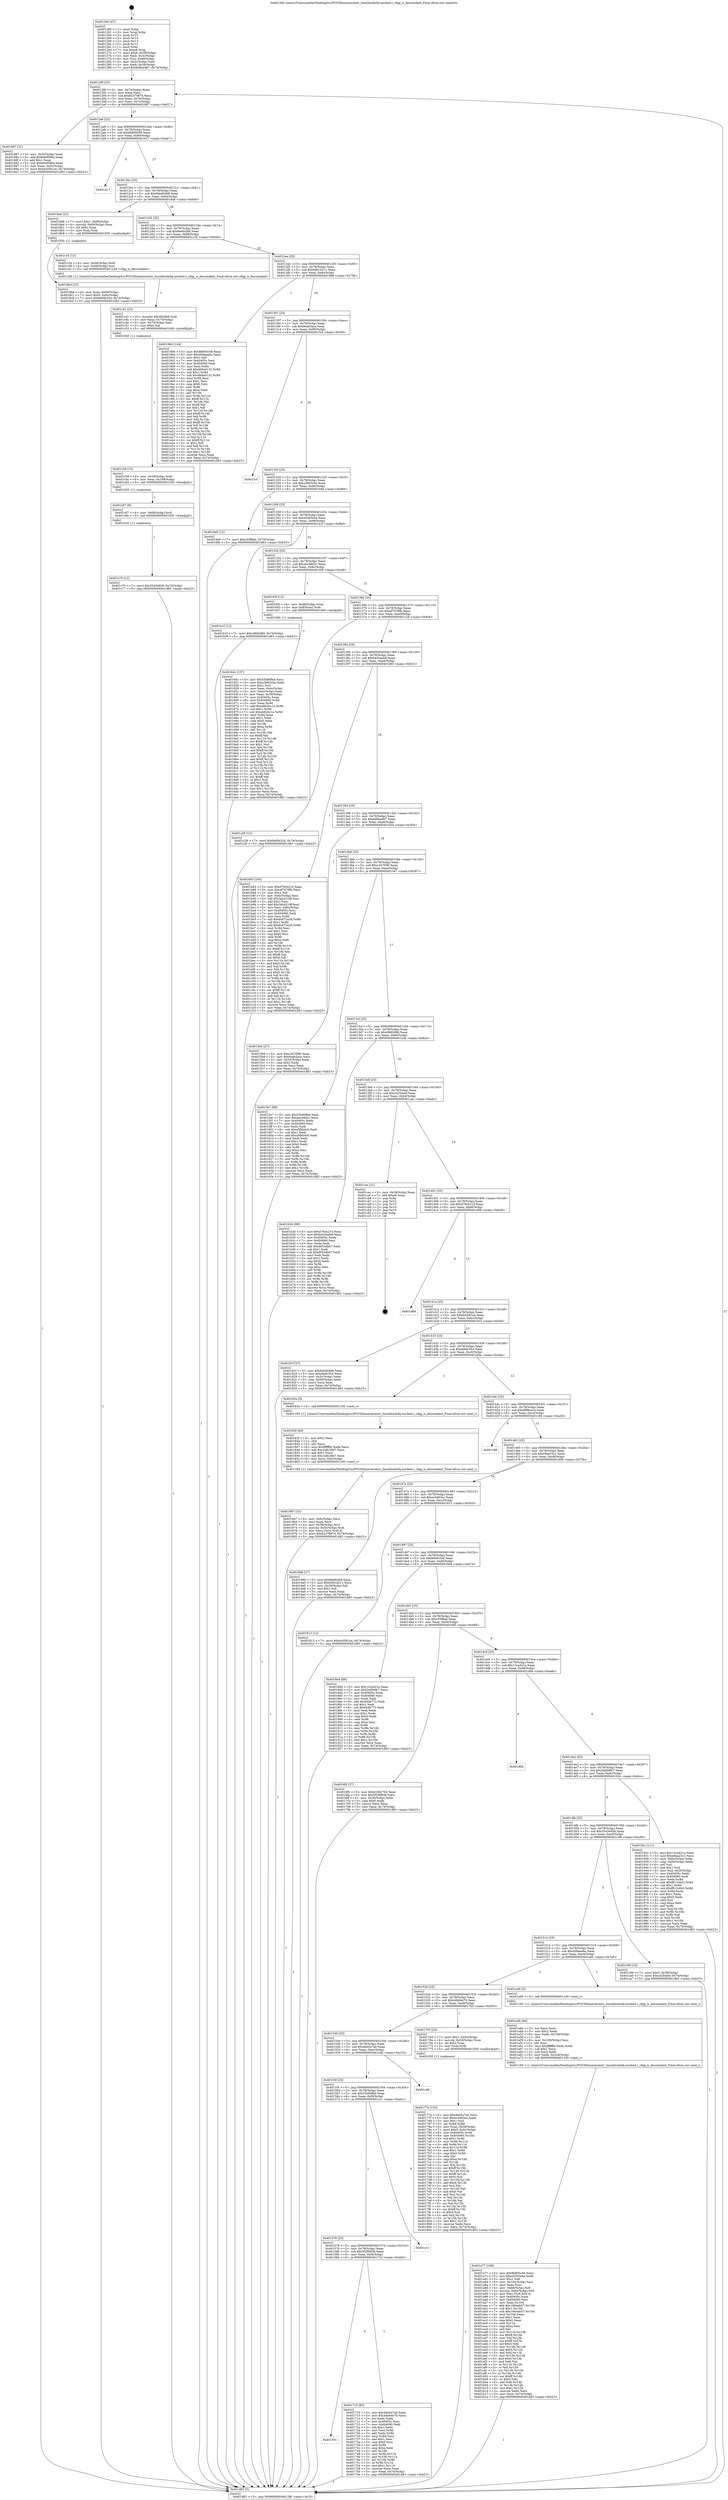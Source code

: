 digraph "0x401260" {
  label = "0x401260 (/mnt/c/Users/mathe/Desktop/tcc/POCII/binaries/extr_linuxblockcfq-iosched.c_cfqg_is_descendant_Final-ollvm.out::main(0))"
  labelloc = "t"
  node[shape=record]

  Entry [label="",width=0.3,height=0.3,shape=circle,fillcolor=black,style=filled]
  "0x40128f" [label="{
     0x40128f [23]\l
     | [instrs]\l
     &nbsp;&nbsp;0x40128f \<+3\>: mov -0x74(%rbp),%eax\l
     &nbsp;&nbsp;0x401292 \<+2\>: mov %eax,%ecx\l
     &nbsp;&nbsp;0x401294 \<+6\>: sub $0x82379874,%ecx\l
     &nbsp;&nbsp;0x40129a \<+3\>: mov %eax,-0x78(%rbp)\l
     &nbsp;&nbsp;0x40129d \<+3\>: mov %ecx,-0x7c(%rbp)\l
     &nbsp;&nbsp;0x4012a0 \<+6\>: je 0000000000401887 \<main+0x627\>\l
  }"]
  "0x401887" [label="{
     0x401887 [31]\l
     | [instrs]\l
     &nbsp;&nbsp;0x401887 \<+3\>: mov -0x5c(%rbp),%eax\l
     &nbsp;&nbsp;0x40188a \<+5\>: add $0xb9ef586a,%eax\l
     &nbsp;&nbsp;0x40188f \<+3\>: add $0x1,%eax\l
     &nbsp;&nbsp;0x401892 \<+5\>: sub $0xb9ef586a,%eax\l
     &nbsp;&nbsp;0x401897 \<+3\>: mov %eax,-0x5c(%rbp)\l
     &nbsp;&nbsp;0x40189a \<+7\>: movl $0xdc0581a4,-0x74(%rbp)\l
     &nbsp;&nbsp;0x4018a1 \<+5\>: jmp 0000000000401d83 \<main+0xb23\>\l
  }"]
  "0x4012a6" [label="{
     0x4012a6 [22]\l
     | [instrs]\l
     &nbsp;&nbsp;0x4012a6 \<+5\>: jmp 00000000004012ab \<main+0x4b\>\l
     &nbsp;&nbsp;0x4012ab \<+3\>: mov -0x78(%rbp),%eax\l
     &nbsp;&nbsp;0x4012ae \<+5\>: sub $0x8b805c09,%eax\l
     &nbsp;&nbsp;0x4012b3 \<+3\>: mov %eax,-0x80(%rbp)\l
     &nbsp;&nbsp;0x4012b6 \<+6\>: je 0000000000401d17 \<main+0xab7\>\l
  }"]
  Exit [label="",width=0.3,height=0.3,shape=circle,fillcolor=black,style=filled,peripheries=2]
  "0x401d17" [label="{
     0x401d17\l
  }", style=dashed]
  "0x4012bc" [label="{
     0x4012bc [25]\l
     | [instrs]\l
     &nbsp;&nbsp;0x4012bc \<+5\>: jmp 00000000004012c1 \<main+0x61\>\l
     &nbsp;&nbsp;0x4012c1 \<+3\>: mov -0x78(%rbp),%eax\l
     &nbsp;&nbsp;0x4012c4 \<+5\>: sub $0x8ded0468,%eax\l
     &nbsp;&nbsp;0x4012c9 \<+6\>: mov %eax,-0x84(%rbp)\l
     &nbsp;&nbsp;0x4012cf \<+6\>: je 00000000004018a6 \<main+0x646\>\l
  }"]
  "0x401c70" [label="{
     0x401c70 [12]\l
     | [instrs]\l
     &nbsp;&nbsp;0x401c70 \<+7\>: movl $0x35434926,-0x74(%rbp)\l
     &nbsp;&nbsp;0x401c77 \<+5\>: jmp 0000000000401d83 \<main+0xb23\>\l
  }"]
  "0x4018a6" [label="{
     0x4018a6 [23]\l
     | [instrs]\l
     &nbsp;&nbsp;0x4018a6 \<+7\>: movl $0x1,-0x60(%rbp)\l
     &nbsp;&nbsp;0x4018ad \<+4\>: movslq -0x60(%rbp),%rax\l
     &nbsp;&nbsp;0x4018b1 \<+4\>: shl $0x2,%rax\l
     &nbsp;&nbsp;0x4018b5 \<+3\>: mov %rax,%rdi\l
     &nbsp;&nbsp;0x4018b8 \<+5\>: call 0000000000401050 \<malloc@plt\>\l
     | [calls]\l
     &nbsp;&nbsp;0x401050 \{1\} (unknown)\l
  }"]
  "0x4012d5" [label="{
     0x4012d5 [25]\l
     | [instrs]\l
     &nbsp;&nbsp;0x4012d5 \<+5\>: jmp 00000000004012da \<main+0x7a\>\l
     &nbsp;&nbsp;0x4012da \<+3\>: mov -0x78(%rbp),%eax\l
     &nbsp;&nbsp;0x4012dd \<+5\>: sub $0x8eefa3b8,%eax\l
     &nbsp;&nbsp;0x4012e2 \<+6\>: mov %eax,-0x88(%rbp)\l
     &nbsp;&nbsp;0x4012e8 \<+6\>: je 0000000000401c34 \<main+0x9d4\>\l
  }"]
  "0x401c67" [label="{
     0x401c67 [9]\l
     | [instrs]\l
     &nbsp;&nbsp;0x401c67 \<+4\>: mov -0x68(%rbp),%rdi\l
     &nbsp;&nbsp;0x401c6b \<+5\>: call 0000000000401030 \<free@plt\>\l
     | [calls]\l
     &nbsp;&nbsp;0x401030 \{1\} (unknown)\l
  }"]
  "0x401c34" [label="{
     0x401c34 [13]\l
     | [instrs]\l
     &nbsp;&nbsp;0x401c34 \<+4\>: mov -0x58(%rbp),%rdi\l
     &nbsp;&nbsp;0x401c38 \<+4\>: mov -0x68(%rbp),%rsi\l
     &nbsp;&nbsp;0x401c3c \<+5\>: call 0000000000401240 \<cfqg_is_descendant\>\l
     | [calls]\l
     &nbsp;&nbsp;0x401240 \{1\} (/mnt/c/Users/mathe/Desktop/tcc/POCII/binaries/extr_linuxblockcfq-iosched.c_cfqg_is_descendant_Final-ollvm.out::cfqg_is_descendant)\l
  }"]
  "0x4012ee" [label="{
     0x4012ee [25]\l
     | [instrs]\l
     &nbsp;&nbsp;0x4012ee \<+5\>: jmp 00000000004012f3 \<main+0x93\>\l
     &nbsp;&nbsp;0x4012f3 \<+3\>: mov -0x78(%rbp),%eax\l
     &nbsp;&nbsp;0x4012f6 \<+5\>: sub $0x9491d311,%eax\l
     &nbsp;&nbsp;0x4012fb \<+6\>: mov %eax,-0x8c(%rbp)\l
     &nbsp;&nbsp;0x401301 \<+6\>: je 00000000004019b6 \<main+0x756\>\l
  }"]
  "0x401c58" [label="{
     0x401c58 [15]\l
     | [instrs]\l
     &nbsp;&nbsp;0x401c58 \<+4\>: mov -0x58(%rbp),%rdi\l
     &nbsp;&nbsp;0x401c5c \<+6\>: mov %eax,-0x108(%rbp)\l
     &nbsp;&nbsp;0x401c62 \<+5\>: call 0000000000401030 \<free@plt\>\l
     | [calls]\l
     &nbsp;&nbsp;0x401030 \{1\} (unknown)\l
  }"]
  "0x4019b6" [label="{
     0x4019b6 [144]\l
     | [instrs]\l
     &nbsp;&nbsp;0x4019b6 \<+5\>: mov $0x8b805c09,%eax\l
     &nbsp;&nbsp;0x4019bb \<+5\>: mov $0x408aea6a,%ecx\l
     &nbsp;&nbsp;0x4019c0 \<+2\>: mov $0x1,%dl\l
     &nbsp;&nbsp;0x4019c2 \<+7\>: mov 0x40405c,%esi\l
     &nbsp;&nbsp;0x4019c9 \<+7\>: mov 0x404060,%edi\l
     &nbsp;&nbsp;0x4019d0 \<+3\>: mov %esi,%r8d\l
     &nbsp;&nbsp;0x4019d3 \<+7\>: add $0x4b8a0132,%r8d\l
     &nbsp;&nbsp;0x4019da \<+4\>: sub $0x1,%r8d\l
     &nbsp;&nbsp;0x4019de \<+7\>: sub $0x4b8a0132,%r8d\l
     &nbsp;&nbsp;0x4019e5 \<+4\>: imul %r8d,%esi\l
     &nbsp;&nbsp;0x4019e9 \<+3\>: and $0x1,%esi\l
     &nbsp;&nbsp;0x4019ec \<+3\>: cmp $0x0,%esi\l
     &nbsp;&nbsp;0x4019ef \<+4\>: sete %r9b\l
     &nbsp;&nbsp;0x4019f3 \<+3\>: cmp $0xa,%edi\l
     &nbsp;&nbsp;0x4019f6 \<+4\>: setl %r10b\l
     &nbsp;&nbsp;0x4019fa \<+3\>: mov %r9b,%r11b\l
     &nbsp;&nbsp;0x4019fd \<+4\>: xor $0xff,%r11b\l
     &nbsp;&nbsp;0x401a01 \<+3\>: mov %r10b,%bl\l
     &nbsp;&nbsp;0x401a04 \<+3\>: xor $0xff,%bl\l
     &nbsp;&nbsp;0x401a07 \<+3\>: xor $0x1,%dl\l
     &nbsp;&nbsp;0x401a0a \<+3\>: mov %r11b,%r14b\l
     &nbsp;&nbsp;0x401a0d \<+4\>: and $0xff,%r14b\l
     &nbsp;&nbsp;0x401a11 \<+3\>: and %dl,%r9b\l
     &nbsp;&nbsp;0x401a14 \<+3\>: mov %bl,%r15b\l
     &nbsp;&nbsp;0x401a17 \<+4\>: and $0xff,%r15b\l
     &nbsp;&nbsp;0x401a1b \<+3\>: and %dl,%r10b\l
     &nbsp;&nbsp;0x401a1e \<+3\>: or %r9b,%r14b\l
     &nbsp;&nbsp;0x401a21 \<+3\>: or %r10b,%r15b\l
     &nbsp;&nbsp;0x401a24 \<+3\>: xor %r15b,%r14b\l
     &nbsp;&nbsp;0x401a27 \<+3\>: or %bl,%r11b\l
     &nbsp;&nbsp;0x401a2a \<+4\>: xor $0xff,%r11b\l
     &nbsp;&nbsp;0x401a2e \<+3\>: or $0x1,%dl\l
     &nbsp;&nbsp;0x401a31 \<+3\>: and %dl,%r11b\l
     &nbsp;&nbsp;0x401a34 \<+3\>: or %r11b,%r14b\l
     &nbsp;&nbsp;0x401a37 \<+4\>: test $0x1,%r14b\l
     &nbsp;&nbsp;0x401a3b \<+3\>: cmovne %ecx,%eax\l
     &nbsp;&nbsp;0x401a3e \<+3\>: mov %eax,-0x74(%rbp)\l
     &nbsp;&nbsp;0x401a41 \<+5\>: jmp 0000000000401d83 \<main+0xb23\>\l
  }"]
  "0x401307" [label="{
     0x401307 [25]\l
     | [instrs]\l
     &nbsp;&nbsp;0x401307 \<+5\>: jmp 000000000040130c \<main+0xac\>\l
     &nbsp;&nbsp;0x40130c \<+3\>: mov -0x78(%rbp),%eax\l
     &nbsp;&nbsp;0x40130f \<+5\>: sub $0x9eab3aca,%eax\l
     &nbsp;&nbsp;0x401314 \<+6\>: mov %eax,-0x90(%rbp)\l
     &nbsp;&nbsp;0x40131a \<+6\>: je 00000000004015cf \<main+0x36f\>\l
  }"]
  "0x401c41" [label="{
     0x401c41 [23]\l
     | [instrs]\l
     &nbsp;&nbsp;0x401c41 \<+10\>: movabs $0x4020b6,%rdi\l
     &nbsp;&nbsp;0x401c4b \<+3\>: mov %eax,-0x70(%rbp)\l
     &nbsp;&nbsp;0x401c4e \<+3\>: mov -0x70(%rbp),%esi\l
     &nbsp;&nbsp;0x401c51 \<+2\>: mov $0x0,%al\l
     &nbsp;&nbsp;0x401c53 \<+5\>: call 0000000000401040 \<printf@plt\>\l
     | [calls]\l
     &nbsp;&nbsp;0x401040 \{1\} (unknown)\l
  }"]
  "0x4015cf" [label="{
     0x4015cf\l
  }", style=dashed]
  "0x401320" [label="{
     0x401320 [25]\l
     | [instrs]\l
     &nbsp;&nbsp;0x401320 \<+5\>: jmp 0000000000401325 \<main+0xc5\>\l
     &nbsp;&nbsp;0x401325 \<+3\>: mov -0x78(%rbp),%eax\l
     &nbsp;&nbsp;0x401328 \<+5\>: sub $0xa3663c0a,%eax\l
     &nbsp;&nbsp;0x40132d \<+6\>: mov %eax,-0x94(%rbp)\l
     &nbsp;&nbsp;0x401333 \<+6\>: je 00000000004016e9 \<main+0x489\>\l
  }"]
  "0x401a77" [label="{
     0x401a77 [168]\l
     | [instrs]\l
     &nbsp;&nbsp;0x401a77 \<+5\>: mov $0x8b805c09,%ecx\l
     &nbsp;&nbsp;0x401a7c \<+5\>: mov $0xa52b5e4a,%edx\l
     &nbsp;&nbsp;0x401a81 \<+3\>: mov $0x1,%dil\l
     &nbsp;&nbsp;0x401a84 \<+6\>: mov -0x104(%rbp),%esi\l
     &nbsp;&nbsp;0x401a8a \<+3\>: imul %eax,%esi\l
     &nbsp;&nbsp;0x401a8d \<+4\>: mov -0x68(%rbp),%r8\l
     &nbsp;&nbsp;0x401a91 \<+4\>: movslq -0x6c(%rbp),%r9\l
     &nbsp;&nbsp;0x401a95 \<+4\>: mov %esi,(%r8,%r9,4)\l
     &nbsp;&nbsp;0x401a99 \<+7\>: mov 0x40405c,%eax\l
     &nbsp;&nbsp;0x401aa0 \<+7\>: mov 0x404060,%esi\l
     &nbsp;&nbsp;0x401aa7 \<+3\>: mov %eax,%r10d\l
     &nbsp;&nbsp;0x401aaa \<+7\>: add $0x1844ab57,%r10d\l
     &nbsp;&nbsp;0x401ab1 \<+4\>: sub $0x1,%r10d\l
     &nbsp;&nbsp;0x401ab5 \<+7\>: sub $0x1844ab57,%r10d\l
     &nbsp;&nbsp;0x401abc \<+4\>: imul %r10d,%eax\l
     &nbsp;&nbsp;0x401ac0 \<+3\>: and $0x1,%eax\l
     &nbsp;&nbsp;0x401ac3 \<+3\>: cmp $0x0,%eax\l
     &nbsp;&nbsp;0x401ac6 \<+4\>: sete %r11b\l
     &nbsp;&nbsp;0x401aca \<+3\>: cmp $0xa,%esi\l
     &nbsp;&nbsp;0x401acd \<+3\>: setl %bl\l
     &nbsp;&nbsp;0x401ad0 \<+3\>: mov %r11b,%r14b\l
     &nbsp;&nbsp;0x401ad3 \<+4\>: xor $0xff,%r14b\l
     &nbsp;&nbsp;0x401ad7 \<+3\>: mov %bl,%r15b\l
     &nbsp;&nbsp;0x401ada \<+4\>: xor $0xff,%r15b\l
     &nbsp;&nbsp;0x401ade \<+4\>: xor $0x0,%dil\l
     &nbsp;&nbsp;0x401ae2 \<+3\>: mov %r14b,%r12b\l
     &nbsp;&nbsp;0x401ae5 \<+4\>: and $0x0,%r12b\l
     &nbsp;&nbsp;0x401ae9 \<+3\>: and %dil,%r11b\l
     &nbsp;&nbsp;0x401aec \<+3\>: mov %r15b,%r13b\l
     &nbsp;&nbsp;0x401aef \<+4\>: and $0x0,%r13b\l
     &nbsp;&nbsp;0x401af3 \<+3\>: and %dil,%bl\l
     &nbsp;&nbsp;0x401af6 \<+3\>: or %r11b,%r12b\l
     &nbsp;&nbsp;0x401af9 \<+3\>: or %bl,%r13b\l
     &nbsp;&nbsp;0x401afc \<+3\>: xor %r13b,%r12b\l
     &nbsp;&nbsp;0x401aff \<+3\>: or %r15b,%r14b\l
     &nbsp;&nbsp;0x401b02 \<+4\>: xor $0xff,%r14b\l
     &nbsp;&nbsp;0x401b06 \<+4\>: or $0x0,%dil\l
     &nbsp;&nbsp;0x401b0a \<+3\>: and %dil,%r14b\l
     &nbsp;&nbsp;0x401b0d \<+3\>: or %r14b,%r12b\l
     &nbsp;&nbsp;0x401b10 \<+4\>: test $0x1,%r12b\l
     &nbsp;&nbsp;0x401b14 \<+3\>: cmovne %edx,%ecx\l
     &nbsp;&nbsp;0x401b17 \<+3\>: mov %ecx,-0x74(%rbp)\l
     &nbsp;&nbsp;0x401b1a \<+5\>: jmp 0000000000401d83 \<main+0xb23\>\l
  }"]
  "0x4016e9" [label="{
     0x4016e9 [12]\l
     | [instrs]\l
     &nbsp;&nbsp;0x4016e9 \<+7\>: movl $0xc03f8ab,-0x74(%rbp)\l
     &nbsp;&nbsp;0x4016f0 \<+5\>: jmp 0000000000401d83 \<main+0xb23\>\l
  }"]
  "0x401339" [label="{
     0x401339 [25]\l
     | [instrs]\l
     &nbsp;&nbsp;0x401339 \<+5\>: jmp 000000000040133e \<main+0xde\>\l
     &nbsp;&nbsp;0x40133e \<+3\>: mov -0x78(%rbp),%eax\l
     &nbsp;&nbsp;0x401341 \<+5\>: sub $0xa52b5e4a,%eax\l
     &nbsp;&nbsp;0x401346 \<+6\>: mov %eax,-0x98(%rbp)\l
     &nbsp;&nbsp;0x40134c \<+6\>: je 0000000000401b1f \<main+0x8bf\>\l
  }"]
  "0x401a4b" [label="{
     0x401a4b [44]\l
     | [instrs]\l
     &nbsp;&nbsp;0x401a4b \<+2\>: xor %ecx,%ecx\l
     &nbsp;&nbsp;0x401a4d \<+5\>: mov $0x2,%edx\l
     &nbsp;&nbsp;0x401a52 \<+6\>: mov %edx,-0x100(%rbp)\l
     &nbsp;&nbsp;0x401a58 \<+1\>: cltd\l
     &nbsp;&nbsp;0x401a59 \<+6\>: mov -0x100(%rbp),%esi\l
     &nbsp;&nbsp;0x401a5f \<+2\>: idiv %esi\l
     &nbsp;&nbsp;0x401a61 \<+6\>: imul $0xfffffffe,%edx,%edx\l
     &nbsp;&nbsp;0x401a67 \<+3\>: sub $0x1,%ecx\l
     &nbsp;&nbsp;0x401a6a \<+2\>: sub %ecx,%edx\l
     &nbsp;&nbsp;0x401a6c \<+6\>: mov %edx,-0x104(%rbp)\l
     &nbsp;&nbsp;0x401a72 \<+5\>: call 0000000000401160 \<next_i\>\l
     | [calls]\l
     &nbsp;&nbsp;0x401160 \{1\} (/mnt/c/Users/mathe/Desktop/tcc/POCII/binaries/extr_linuxblockcfq-iosched.c_cfqg_is_descendant_Final-ollvm.out::next_i)\l
  }"]
  "0x401b1f" [label="{
     0x401b1f [12]\l
     | [instrs]\l
     &nbsp;&nbsp;0x401b1f \<+7\>: movl $0xc96828fd,-0x74(%rbp)\l
     &nbsp;&nbsp;0x401b26 \<+5\>: jmp 0000000000401d83 \<main+0xb23\>\l
  }"]
  "0x401352" [label="{
     0x401352 [25]\l
     | [instrs]\l
     &nbsp;&nbsp;0x401352 \<+5\>: jmp 0000000000401357 \<main+0xf7\>\l
     &nbsp;&nbsp;0x401357 \<+3\>: mov -0x78(%rbp),%eax\l
     &nbsp;&nbsp;0x40135a \<+5\>: sub $0xabc48d2c,%eax\l
     &nbsp;&nbsp;0x40135f \<+6\>: mov %eax,-0x9c(%rbp)\l
     &nbsp;&nbsp;0x401365 \<+6\>: je 000000000040163f \<main+0x3df\>\l
  }"]
  "0x4018bd" [label="{
     0x4018bd [23]\l
     | [instrs]\l
     &nbsp;&nbsp;0x4018bd \<+4\>: mov %rax,-0x68(%rbp)\l
     &nbsp;&nbsp;0x4018c1 \<+7\>: movl $0x0,-0x6c(%rbp)\l
     &nbsp;&nbsp;0x4018c8 \<+7\>: movl $0xfe60b32d,-0x74(%rbp)\l
     &nbsp;&nbsp;0x4018cf \<+5\>: jmp 0000000000401d83 \<main+0xb23\>\l
  }"]
  "0x40163f" [label="{
     0x40163f [13]\l
     | [instrs]\l
     &nbsp;&nbsp;0x40163f \<+4\>: mov -0x48(%rbp),%rax\l
     &nbsp;&nbsp;0x401643 \<+4\>: mov 0x8(%rax),%rdi\l
     &nbsp;&nbsp;0x401647 \<+5\>: call 0000000000401060 \<atoi@plt\>\l
     | [calls]\l
     &nbsp;&nbsp;0x401060 \{1\} (unknown)\l
  }"]
  "0x40136b" [label="{
     0x40136b [25]\l
     | [instrs]\l
     &nbsp;&nbsp;0x40136b \<+5\>: jmp 0000000000401370 \<main+0x110\>\l
     &nbsp;&nbsp;0x401370 \<+3\>: mov -0x78(%rbp),%eax\l
     &nbsp;&nbsp;0x401373 \<+5\>: sub $0xaf7478fb,%eax\l
     &nbsp;&nbsp;0x401378 \<+6\>: mov %eax,-0xa0(%rbp)\l
     &nbsp;&nbsp;0x40137e \<+6\>: je 0000000000401c28 \<main+0x9c8\>\l
  }"]
  "0x401867" [label="{
     0x401867 [32]\l
     | [instrs]\l
     &nbsp;&nbsp;0x401867 \<+6\>: mov -0xfc(%rbp),%ecx\l
     &nbsp;&nbsp;0x40186d \<+3\>: imul %eax,%ecx\l
     &nbsp;&nbsp;0x401870 \<+4\>: mov -0x58(%rbp),%rsi\l
     &nbsp;&nbsp;0x401874 \<+4\>: movslq -0x5c(%rbp),%rdi\l
     &nbsp;&nbsp;0x401878 \<+3\>: mov %ecx,(%rsi,%rdi,4)\l
     &nbsp;&nbsp;0x40187b \<+7\>: movl $0x82379874,-0x74(%rbp)\l
     &nbsp;&nbsp;0x401882 \<+5\>: jmp 0000000000401d83 \<main+0xb23\>\l
  }"]
  "0x401c28" [label="{
     0x401c28 [12]\l
     | [instrs]\l
     &nbsp;&nbsp;0x401c28 \<+7\>: movl $0xfe60b32d,-0x74(%rbp)\l
     &nbsp;&nbsp;0x401c2f \<+5\>: jmp 0000000000401d83 \<main+0xb23\>\l
  }"]
  "0x401384" [label="{
     0x401384 [25]\l
     | [instrs]\l
     &nbsp;&nbsp;0x401384 \<+5\>: jmp 0000000000401389 \<main+0x129\>\l
     &nbsp;&nbsp;0x401389 \<+3\>: mov -0x78(%rbp),%eax\l
     &nbsp;&nbsp;0x40138c \<+5\>: sub $0xb420aeb8,%eax\l
     &nbsp;&nbsp;0x401391 \<+6\>: mov %eax,-0xa4(%rbp)\l
     &nbsp;&nbsp;0x401397 \<+6\>: je 0000000000401b83 \<main+0x923\>\l
  }"]
  "0x40183f" [label="{
     0x40183f [40]\l
     | [instrs]\l
     &nbsp;&nbsp;0x40183f \<+5\>: mov $0x2,%ecx\l
     &nbsp;&nbsp;0x401844 \<+1\>: cltd\l
     &nbsp;&nbsp;0x401845 \<+2\>: idiv %ecx\l
     &nbsp;&nbsp;0x401847 \<+6\>: imul $0xfffffffe,%edx,%ecx\l
     &nbsp;&nbsp;0x40184d \<+6\>: add $0x1b8c28e7,%ecx\l
     &nbsp;&nbsp;0x401853 \<+3\>: add $0x1,%ecx\l
     &nbsp;&nbsp;0x401856 \<+6\>: sub $0x1b8c28e7,%ecx\l
     &nbsp;&nbsp;0x40185c \<+6\>: mov %ecx,-0xfc(%rbp)\l
     &nbsp;&nbsp;0x401862 \<+5\>: call 0000000000401160 \<next_i\>\l
     | [calls]\l
     &nbsp;&nbsp;0x401160 \{1\} (/mnt/c/Users/mathe/Desktop/tcc/POCII/binaries/extr_linuxblockcfq-iosched.c_cfqg_is_descendant_Final-ollvm.out::next_i)\l
  }"]
  "0x401b83" [label="{
     0x401b83 [165]\l
     | [instrs]\l
     &nbsp;&nbsp;0x401b83 \<+5\>: mov $0xd79cb210,%eax\l
     &nbsp;&nbsp;0x401b88 \<+5\>: mov $0xaf7478fb,%ecx\l
     &nbsp;&nbsp;0x401b8d \<+2\>: mov $0x1,%dl\l
     &nbsp;&nbsp;0x401b8f \<+3\>: mov -0x6c(%rbp),%esi\l
     &nbsp;&nbsp;0x401b92 \<+6\>: sub $0x3dc4218f,%esi\l
     &nbsp;&nbsp;0x401b98 \<+3\>: add $0x1,%esi\l
     &nbsp;&nbsp;0x401b9b \<+6\>: add $0x3dc4218f,%esi\l
     &nbsp;&nbsp;0x401ba1 \<+3\>: mov %esi,-0x6c(%rbp)\l
     &nbsp;&nbsp;0x401ba4 \<+7\>: mov 0x40405c,%esi\l
     &nbsp;&nbsp;0x401bab \<+7\>: mov 0x404060,%edi\l
     &nbsp;&nbsp;0x401bb2 \<+3\>: mov %esi,%r8d\l
     &nbsp;&nbsp;0x401bb5 \<+7\>: sub $0xdc872a3d,%r8d\l
     &nbsp;&nbsp;0x401bbc \<+4\>: sub $0x1,%r8d\l
     &nbsp;&nbsp;0x401bc0 \<+7\>: add $0xdc872a3d,%r8d\l
     &nbsp;&nbsp;0x401bc7 \<+4\>: imul %r8d,%esi\l
     &nbsp;&nbsp;0x401bcb \<+3\>: and $0x1,%esi\l
     &nbsp;&nbsp;0x401bce \<+3\>: cmp $0x0,%esi\l
     &nbsp;&nbsp;0x401bd1 \<+4\>: sete %r9b\l
     &nbsp;&nbsp;0x401bd5 \<+3\>: cmp $0xa,%edi\l
     &nbsp;&nbsp;0x401bd8 \<+4\>: setl %r10b\l
     &nbsp;&nbsp;0x401bdc \<+3\>: mov %r9b,%r11b\l
     &nbsp;&nbsp;0x401bdf \<+4\>: xor $0xff,%r11b\l
     &nbsp;&nbsp;0x401be3 \<+3\>: mov %r10b,%bl\l
     &nbsp;&nbsp;0x401be6 \<+3\>: xor $0xff,%bl\l
     &nbsp;&nbsp;0x401be9 \<+3\>: xor $0x0,%dl\l
     &nbsp;&nbsp;0x401bec \<+3\>: mov %r11b,%r14b\l
     &nbsp;&nbsp;0x401bef \<+4\>: and $0x0,%r14b\l
     &nbsp;&nbsp;0x401bf3 \<+3\>: and %dl,%r9b\l
     &nbsp;&nbsp;0x401bf6 \<+3\>: mov %bl,%r15b\l
     &nbsp;&nbsp;0x401bf9 \<+4\>: and $0x0,%r15b\l
     &nbsp;&nbsp;0x401bfd \<+3\>: and %dl,%r10b\l
     &nbsp;&nbsp;0x401c00 \<+3\>: or %r9b,%r14b\l
     &nbsp;&nbsp;0x401c03 \<+3\>: or %r10b,%r15b\l
     &nbsp;&nbsp;0x401c06 \<+3\>: xor %r15b,%r14b\l
     &nbsp;&nbsp;0x401c09 \<+3\>: or %bl,%r11b\l
     &nbsp;&nbsp;0x401c0c \<+4\>: xor $0xff,%r11b\l
     &nbsp;&nbsp;0x401c10 \<+3\>: or $0x0,%dl\l
     &nbsp;&nbsp;0x401c13 \<+3\>: and %dl,%r11b\l
     &nbsp;&nbsp;0x401c16 \<+3\>: or %r11b,%r14b\l
     &nbsp;&nbsp;0x401c19 \<+4\>: test $0x1,%r14b\l
     &nbsp;&nbsp;0x401c1d \<+3\>: cmovne %ecx,%eax\l
     &nbsp;&nbsp;0x401c20 \<+3\>: mov %eax,-0x74(%rbp)\l
     &nbsp;&nbsp;0x401c23 \<+5\>: jmp 0000000000401d83 \<main+0xb23\>\l
  }"]
  "0x40139d" [label="{
     0x40139d [25]\l
     | [instrs]\l
     &nbsp;&nbsp;0x40139d \<+5\>: jmp 00000000004013a2 \<main+0x142\>\l
     &nbsp;&nbsp;0x4013a2 \<+3\>: mov -0x78(%rbp),%eax\l
     &nbsp;&nbsp;0x4013a5 \<+5\>: sub $0xbd9ea467,%eax\l
     &nbsp;&nbsp;0x4013aa \<+6\>: mov %eax,-0xa8(%rbp)\l
     &nbsp;&nbsp;0x4013b0 \<+6\>: je 00000000004015b4 \<main+0x354\>\l
  }"]
  "0x40177a" [label="{
     0x40177a [153]\l
     | [instrs]\l
     &nbsp;&nbsp;0x40177a \<+5\>: mov $0x4bb0a7ab,%ecx\l
     &nbsp;&nbsp;0x40177f \<+5\>: mov $0xec4d63ac,%edx\l
     &nbsp;&nbsp;0x401784 \<+3\>: mov $0x1,%sil\l
     &nbsp;&nbsp;0x401787 \<+3\>: xor %r8d,%r8d\l
     &nbsp;&nbsp;0x40178a \<+4\>: mov %rax,-0x58(%rbp)\l
     &nbsp;&nbsp;0x40178e \<+7\>: movl $0x0,-0x5c(%rbp)\l
     &nbsp;&nbsp;0x401795 \<+8\>: mov 0x40405c,%r9d\l
     &nbsp;&nbsp;0x40179d \<+8\>: mov 0x404060,%r10d\l
     &nbsp;&nbsp;0x4017a5 \<+4\>: sub $0x1,%r8d\l
     &nbsp;&nbsp;0x4017a9 \<+3\>: mov %r9d,%r11d\l
     &nbsp;&nbsp;0x4017ac \<+3\>: add %r8d,%r11d\l
     &nbsp;&nbsp;0x4017af \<+4\>: imul %r11d,%r9d\l
     &nbsp;&nbsp;0x4017b3 \<+4\>: and $0x1,%r9d\l
     &nbsp;&nbsp;0x4017b7 \<+4\>: cmp $0x0,%r9d\l
     &nbsp;&nbsp;0x4017bb \<+3\>: sete %bl\l
     &nbsp;&nbsp;0x4017be \<+4\>: cmp $0xa,%r10d\l
     &nbsp;&nbsp;0x4017c2 \<+4\>: setl %r14b\l
     &nbsp;&nbsp;0x4017c6 \<+3\>: mov %bl,%r15b\l
     &nbsp;&nbsp;0x4017c9 \<+4\>: xor $0xff,%r15b\l
     &nbsp;&nbsp;0x4017cd \<+3\>: mov %r14b,%r12b\l
     &nbsp;&nbsp;0x4017d0 \<+4\>: xor $0xff,%r12b\l
     &nbsp;&nbsp;0x4017d4 \<+4\>: xor $0x0,%sil\l
     &nbsp;&nbsp;0x4017d8 \<+3\>: mov %r15b,%r13b\l
     &nbsp;&nbsp;0x4017db \<+4\>: and $0x0,%r13b\l
     &nbsp;&nbsp;0x4017df \<+3\>: and %sil,%bl\l
     &nbsp;&nbsp;0x4017e2 \<+3\>: mov %r12b,%al\l
     &nbsp;&nbsp;0x4017e5 \<+2\>: and $0x0,%al\l
     &nbsp;&nbsp;0x4017e7 \<+3\>: and %sil,%r14b\l
     &nbsp;&nbsp;0x4017ea \<+3\>: or %bl,%r13b\l
     &nbsp;&nbsp;0x4017ed \<+3\>: or %r14b,%al\l
     &nbsp;&nbsp;0x4017f0 \<+3\>: xor %al,%r13b\l
     &nbsp;&nbsp;0x4017f3 \<+3\>: or %r12b,%r15b\l
     &nbsp;&nbsp;0x4017f6 \<+4\>: xor $0xff,%r15b\l
     &nbsp;&nbsp;0x4017fa \<+4\>: or $0x0,%sil\l
     &nbsp;&nbsp;0x4017fe \<+3\>: and %sil,%r15b\l
     &nbsp;&nbsp;0x401801 \<+3\>: or %r15b,%r13b\l
     &nbsp;&nbsp;0x401804 \<+4\>: test $0x1,%r13b\l
     &nbsp;&nbsp;0x401808 \<+3\>: cmovne %edx,%ecx\l
     &nbsp;&nbsp;0x40180b \<+3\>: mov %ecx,-0x74(%rbp)\l
     &nbsp;&nbsp;0x40180e \<+5\>: jmp 0000000000401d83 \<main+0xb23\>\l
  }"]
  "0x4015b4" [label="{
     0x4015b4 [27]\l
     | [instrs]\l
     &nbsp;&nbsp;0x4015b4 \<+5\>: mov $0xc347f5f6,%eax\l
     &nbsp;&nbsp;0x4015b9 \<+5\>: mov $0x9eab3aca,%ecx\l
     &nbsp;&nbsp;0x4015be \<+3\>: mov -0x34(%rbp),%edx\l
     &nbsp;&nbsp;0x4015c1 \<+3\>: cmp $0x2,%edx\l
     &nbsp;&nbsp;0x4015c4 \<+3\>: cmovne %ecx,%eax\l
     &nbsp;&nbsp;0x4015c7 \<+3\>: mov %eax,-0x74(%rbp)\l
     &nbsp;&nbsp;0x4015ca \<+5\>: jmp 0000000000401d83 \<main+0xb23\>\l
  }"]
  "0x4013b6" [label="{
     0x4013b6 [25]\l
     | [instrs]\l
     &nbsp;&nbsp;0x4013b6 \<+5\>: jmp 00000000004013bb \<main+0x15b\>\l
     &nbsp;&nbsp;0x4013bb \<+3\>: mov -0x78(%rbp),%eax\l
     &nbsp;&nbsp;0x4013be \<+5\>: sub $0xc347f5f6,%eax\l
     &nbsp;&nbsp;0x4013c3 \<+6\>: mov %eax,-0xac(%rbp)\l
     &nbsp;&nbsp;0x4013c9 \<+6\>: je 00000000004015e7 \<main+0x387\>\l
  }"]
  "0x401d83" [label="{
     0x401d83 [5]\l
     | [instrs]\l
     &nbsp;&nbsp;0x401d83 \<+5\>: jmp 000000000040128f \<main+0x2f\>\l
  }"]
  "0x401260" [label="{
     0x401260 [47]\l
     | [instrs]\l
     &nbsp;&nbsp;0x401260 \<+1\>: push %rbp\l
     &nbsp;&nbsp;0x401261 \<+3\>: mov %rsp,%rbp\l
     &nbsp;&nbsp;0x401264 \<+2\>: push %r15\l
     &nbsp;&nbsp;0x401266 \<+2\>: push %r14\l
     &nbsp;&nbsp;0x401268 \<+2\>: push %r13\l
     &nbsp;&nbsp;0x40126a \<+2\>: push %r12\l
     &nbsp;&nbsp;0x40126c \<+1\>: push %rbx\l
     &nbsp;&nbsp;0x40126d \<+7\>: sub $0xe8,%rsp\l
     &nbsp;&nbsp;0x401274 \<+7\>: movl $0x0,-0x38(%rbp)\l
     &nbsp;&nbsp;0x40127b \<+3\>: mov %edi,-0x3c(%rbp)\l
     &nbsp;&nbsp;0x40127e \<+4\>: mov %rsi,-0x48(%rbp)\l
     &nbsp;&nbsp;0x401282 \<+3\>: mov -0x3c(%rbp),%edi\l
     &nbsp;&nbsp;0x401285 \<+3\>: mov %edi,-0x34(%rbp)\l
     &nbsp;&nbsp;0x401288 \<+7\>: movl $0xbd9ea467,-0x74(%rbp)\l
  }"]
  "0x401591" [label="{
     0x401591\l
  }", style=dashed]
  "0x4015e7" [label="{
     0x4015e7 [88]\l
     | [instrs]\l
     &nbsp;&nbsp;0x4015e7 \<+5\>: mov $0x55b90fbd,%eax\l
     &nbsp;&nbsp;0x4015ec \<+5\>: mov $0xabc48d2c,%ecx\l
     &nbsp;&nbsp;0x4015f1 \<+7\>: mov 0x40405c,%edx\l
     &nbsp;&nbsp;0x4015f8 \<+7\>: mov 0x404060,%esi\l
     &nbsp;&nbsp;0x4015ff \<+2\>: mov %edx,%edi\l
     &nbsp;&nbsp;0x401601 \<+6\>: sub $0xa5fbb4c0,%edi\l
     &nbsp;&nbsp;0x401607 \<+3\>: sub $0x1,%edi\l
     &nbsp;&nbsp;0x40160a \<+6\>: add $0xa5fbb4c0,%edi\l
     &nbsp;&nbsp;0x401610 \<+3\>: imul %edi,%edx\l
     &nbsp;&nbsp;0x401613 \<+3\>: and $0x1,%edx\l
     &nbsp;&nbsp;0x401616 \<+3\>: cmp $0x0,%edx\l
     &nbsp;&nbsp;0x401619 \<+4\>: sete %r8b\l
     &nbsp;&nbsp;0x40161d \<+3\>: cmp $0xa,%esi\l
     &nbsp;&nbsp;0x401620 \<+4\>: setl %r9b\l
     &nbsp;&nbsp;0x401624 \<+3\>: mov %r8b,%r10b\l
     &nbsp;&nbsp;0x401627 \<+3\>: and %r9b,%r10b\l
     &nbsp;&nbsp;0x40162a \<+3\>: xor %r9b,%r8b\l
     &nbsp;&nbsp;0x40162d \<+3\>: or %r8b,%r10b\l
     &nbsp;&nbsp;0x401630 \<+4\>: test $0x1,%r10b\l
     &nbsp;&nbsp;0x401634 \<+3\>: cmovne %ecx,%eax\l
     &nbsp;&nbsp;0x401637 \<+3\>: mov %eax,-0x74(%rbp)\l
     &nbsp;&nbsp;0x40163a \<+5\>: jmp 0000000000401d83 \<main+0xb23\>\l
  }"]
  "0x4013cf" [label="{
     0x4013cf [25]\l
     | [instrs]\l
     &nbsp;&nbsp;0x4013cf \<+5\>: jmp 00000000004013d4 \<main+0x174\>\l
     &nbsp;&nbsp;0x4013d4 \<+3\>: mov -0x78(%rbp),%eax\l
     &nbsp;&nbsp;0x4013d7 \<+5\>: sub $0xc96828fd,%eax\l
     &nbsp;&nbsp;0x4013dc \<+6\>: mov %eax,-0xb0(%rbp)\l
     &nbsp;&nbsp;0x4013e2 \<+6\>: je 0000000000401b2b \<main+0x8cb\>\l
  }"]
  "0x40164c" [label="{
     0x40164c [157]\l
     | [instrs]\l
     &nbsp;&nbsp;0x40164c \<+5\>: mov $0x55b90fbd,%ecx\l
     &nbsp;&nbsp;0x401651 \<+5\>: mov $0xa3663c0a,%edx\l
     &nbsp;&nbsp;0x401656 \<+3\>: mov $0x1,%sil\l
     &nbsp;&nbsp;0x401659 \<+3\>: mov %eax,-0x4c(%rbp)\l
     &nbsp;&nbsp;0x40165c \<+3\>: mov -0x4c(%rbp),%eax\l
     &nbsp;&nbsp;0x40165f \<+3\>: mov %eax,-0x30(%rbp)\l
     &nbsp;&nbsp;0x401662 \<+7\>: mov 0x40405c,%eax\l
     &nbsp;&nbsp;0x401669 \<+8\>: mov 0x404060,%r8d\l
     &nbsp;&nbsp;0x401671 \<+3\>: mov %eax,%r9d\l
     &nbsp;&nbsp;0x401674 \<+7\>: add $0xeb62bc1a,%r9d\l
     &nbsp;&nbsp;0x40167b \<+4\>: sub $0x1,%r9d\l
     &nbsp;&nbsp;0x40167f \<+7\>: sub $0xeb62bc1a,%r9d\l
     &nbsp;&nbsp;0x401686 \<+4\>: imul %r9d,%eax\l
     &nbsp;&nbsp;0x40168a \<+3\>: and $0x1,%eax\l
     &nbsp;&nbsp;0x40168d \<+3\>: cmp $0x0,%eax\l
     &nbsp;&nbsp;0x401690 \<+4\>: sete %r10b\l
     &nbsp;&nbsp;0x401694 \<+4\>: cmp $0xa,%r8d\l
     &nbsp;&nbsp;0x401698 \<+4\>: setl %r11b\l
     &nbsp;&nbsp;0x40169c \<+3\>: mov %r10b,%bl\l
     &nbsp;&nbsp;0x40169f \<+3\>: xor $0xff,%bl\l
     &nbsp;&nbsp;0x4016a2 \<+3\>: mov %r11b,%r14b\l
     &nbsp;&nbsp;0x4016a5 \<+4\>: xor $0xff,%r14b\l
     &nbsp;&nbsp;0x4016a9 \<+4\>: xor $0x1,%sil\l
     &nbsp;&nbsp;0x4016ad \<+3\>: mov %bl,%r15b\l
     &nbsp;&nbsp;0x4016b0 \<+4\>: and $0xff,%r15b\l
     &nbsp;&nbsp;0x4016b4 \<+3\>: and %sil,%r10b\l
     &nbsp;&nbsp;0x4016b7 \<+3\>: mov %r14b,%r12b\l
     &nbsp;&nbsp;0x4016ba \<+4\>: and $0xff,%r12b\l
     &nbsp;&nbsp;0x4016be \<+3\>: and %sil,%r11b\l
     &nbsp;&nbsp;0x4016c1 \<+3\>: or %r10b,%r15b\l
     &nbsp;&nbsp;0x4016c4 \<+3\>: or %r11b,%r12b\l
     &nbsp;&nbsp;0x4016c7 \<+3\>: xor %r12b,%r15b\l
     &nbsp;&nbsp;0x4016ca \<+3\>: or %r14b,%bl\l
     &nbsp;&nbsp;0x4016cd \<+3\>: xor $0xff,%bl\l
     &nbsp;&nbsp;0x4016d0 \<+4\>: or $0x1,%sil\l
     &nbsp;&nbsp;0x4016d4 \<+3\>: and %sil,%bl\l
     &nbsp;&nbsp;0x4016d7 \<+3\>: or %bl,%r15b\l
     &nbsp;&nbsp;0x4016da \<+4\>: test $0x1,%r15b\l
     &nbsp;&nbsp;0x4016de \<+3\>: cmovne %edx,%ecx\l
     &nbsp;&nbsp;0x4016e1 \<+3\>: mov %ecx,-0x74(%rbp)\l
     &nbsp;&nbsp;0x4016e4 \<+5\>: jmp 0000000000401d83 \<main+0xb23\>\l
  }"]
  "0x401710" [label="{
     0x401710 [83]\l
     | [instrs]\l
     &nbsp;&nbsp;0x401710 \<+5\>: mov $0x4bb0a7ab,%eax\l
     &nbsp;&nbsp;0x401715 \<+5\>: mov $0x44b84e70,%ecx\l
     &nbsp;&nbsp;0x40171a \<+2\>: xor %edx,%edx\l
     &nbsp;&nbsp;0x40171c \<+7\>: mov 0x40405c,%esi\l
     &nbsp;&nbsp;0x401723 \<+7\>: mov 0x404060,%edi\l
     &nbsp;&nbsp;0x40172a \<+3\>: sub $0x1,%edx\l
     &nbsp;&nbsp;0x40172d \<+3\>: mov %esi,%r8d\l
     &nbsp;&nbsp;0x401730 \<+3\>: add %edx,%r8d\l
     &nbsp;&nbsp;0x401733 \<+4\>: imul %r8d,%esi\l
     &nbsp;&nbsp;0x401737 \<+3\>: and $0x1,%esi\l
     &nbsp;&nbsp;0x40173a \<+3\>: cmp $0x0,%esi\l
     &nbsp;&nbsp;0x40173d \<+4\>: sete %r9b\l
     &nbsp;&nbsp;0x401741 \<+3\>: cmp $0xa,%edi\l
     &nbsp;&nbsp;0x401744 \<+4\>: setl %r10b\l
     &nbsp;&nbsp;0x401748 \<+3\>: mov %r9b,%r11b\l
     &nbsp;&nbsp;0x40174b \<+3\>: and %r10b,%r11b\l
     &nbsp;&nbsp;0x40174e \<+3\>: xor %r10b,%r9b\l
     &nbsp;&nbsp;0x401751 \<+3\>: or %r9b,%r11b\l
     &nbsp;&nbsp;0x401754 \<+4\>: test $0x1,%r11b\l
     &nbsp;&nbsp;0x401758 \<+3\>: cmovne %ecx,%eax\l
     &nbsp;&nbsp;0x40175b \<+3\>: mov %eax,-0x74(%rbp)\l
     &nbsp;&nbsp;0x40175e \<+5\>: jmp 0000000000401d83 \<main+0xb23\>\l
  }"]
  "0x401b2b" [label="{
     0x401b2b [88]\l
     | [instrs]\l
     &nbsp;&nbsp;0x401b2b \<+5\>: mov $0xd79cb210,%eax\l
     &nbsp;&nbsp;0x401b30 \<+5\>: mov $0xb420aeb8,%ecx\l
     &nbsp;&nbsp;0x401b35 \<+7\>: mov 0x40405c,%edx\l
     &nbsp;&nbsp;0x401b3c \<+7\>: mov 0x404060,%esi\l
     &nbsp;&nbsp;0x401b43 \<+2\>: mov %edx,%edi\l
     &nbsp;&nbsp;0x401b45 \<+6\>: add $0xd053dbb7,%edi\l
     &nbsp;&nbsp;0x401b4b \<+3\>: sub $0x1,%edi\l
     &nbsp;&nbsp;0x401b4e \<+6\>: sub $0xd053dbb7,%edi\l
     &nbsp;&nbsp;0x401b54 \<+3\>: imul %edi,%edx\l
     &nbsp;&nbsp;0x401b57 \<+3\>: and $0x1,%edx\l
     &nbsp;&nbsp;0x401b5a \<+3\>: cmp $0x0,%edx\l
     &nbsp;&nbsp;0x401b5d \<+4\>: sete %r8b\l
     &nbsp;&nbsp;0x401b61 \<+3\>: cmp $0xa,%esi\l
     &nbsp;&nbsp;0x401b64 \<+4\>: setl %r9b\l
     &nbsp;&nbsp;0x401b68 \<+3\>: mov %r8b,%r10b\l
     &nbsp;&nbsp;0x401b6b \<+3\>: and %r9b,%r10b\l
     &nbsp;&nbsp;0x401b6e \<+3\>: xor %r9b,%r8b\l
     &nbsp;&nbsp;0x401b71 \<+3\>: or %r8b,%r10b\l
     &nbsp;&nbsp;0x401b74 \<+4\>: test $0x1,%r10b\l
     &nbsp;&nbsp;0x401b78 \<+3\>: cmovne %ecx,%eax\l
     &nbsp;&nbsp;0x401b7b \<+3\>: mov %eax,-0x74(%rbp)\l
     &nbsp;&nbsp;0x401b7e \<+5\>: jmp 0000000000401d83 \<main+0xb23\>\l
  }"]
  "0x4013e8" [label="{
     0x4013e8 [25]\l
     | [instrs]\l
     &nbsp;&nbsp;0x4013e8 \<+5\>: jmp 00000000004013ed \<main+0x18d\>\l
     &nbsp;&nbsp;0x4013ed \<+3\>: mov -0x78(%rbp),%eax\l
     &nbsp;&nbsp;0x4013f0 \<+5\>: sub $0xcd25deef,%eax\l
     &nbsp;&nbsp;0x4013f5 \<+6\>: mov %eax,-0xb4(%rbp)\l
     &nbsp;&nbsp;0x4013fb \<+6\>: je 0000000000401cac \<main+0xa4c\>\l
  }"]
  "0x401578" [label="{
     0x401578 [25]\l
     | [instrs]\l
     &nbsp;&nbsp;0x401578 \<+5\>: jmp 000000000040157d \<main+0x31d\>\l
     &nbsp;&nbsp;0x40157d \<+3\>: mov -0x78(%rbp),%eax\l
     &nbsp;&nbsp;0x401580 \<+5\>: sub $0x5f29993b,%eax\l
     &nbsp;&nbsp;0x401585 \<+6\>: mov %eax,-0xf4(%rbp)\l
     &nbsp;&nbsp;0x40158b \<+6\>: je 0000000000401710 \<main+0x4b0\>\l
  }"]
  "0x401cac" [label="{
     0x401cac [21]\l
     | [instrs]\l
     &nbsp;&nbsp;0x401cac \<+3\>: mov -0x38(%rbp),%eax\l
     &nbsp;&nbsp;0x401caf \<+7\>: add $0xe8,%rsp\l
     &nbsp;&nbsp;0x401cb6 \<+1\>: pop %rbx\l
     &nbsp;&nbsp;0x401cb7 \<+2\>: pop %r12\l
     &nbsp;&nbsp;0x401cb9 \<+2\>: pop %r13\l
     &nbsp;&nbsp;0x401cbb \<+2\>: pop %r14\l
     &nbsp;&nbsp;0x401cbd \<+2\>: pop %r15\l
     &nbsp;&nbsp;0x401cbf \<+1\>: pop %rbp\l
     &nbsp;&nbsp;0x401cc0 \<+1\>: ret\l
  }"]
  "0x401401" [label="{
     0x401401 [25]\l
     | [instrs]\l
     &nbsp;&nbsp;0x401401 \<+5\>: jmp 0000000000401406 \<main+0x1a6\>\l
     &nbsp;&nbsp;0x401406 \<+3\>: mov -0x78(%rbp),%eax\l
     &nbsp;&nbsp;0x401409 \<+5\>: sub $0xd79cb210,%eax\l
     &nbsp;&nbsp;0x40140e \<+6\>: mov %eax,-0xb8(%rbp)\l
     &nbsp;&nbsp;0x401414 \<+6\>: je 0000000000401d69 \<main+0xb09\>\l
  }"]
  "0x401cc1" [label="{
     0x401cc1\l
  }", style=dashed]
  "0x401d69" [label="{
     0x401d69\l
  }", style=dashed]
  "0x40141a" [label="{
     0x40141a [25]\l
     | [instrs]\l
     &nbsp;&nbsp;0x40141a \<+5\>: jmp 000000000040141f \<main+0x1bf\>\l
     &nbsp;&nbsp;0x40141f \<+3\>: mov -0x78(%rbp),%eax\l
     &nbsp;&nbsp;0x401422 \<+5\>: sub $0xdc0581a4,%eax\l
     &nbsp;&nbsp;0x401427 \<+6\>: mov %eax,-0xbc(%rbp)\l
     &nbsp;&nbsp;0x40142d \<+6\>: je 000000000040181f \<main+0x5bf\>\l
  }"]
  "0x40155f" [label="{
     0x40155f [25]\l
     | [instrs]\l
     &nbsp;&nbsp;0x40155f \<+5\>: jmp 0000000000401564 \<main+0x304\>\l
     &nbsp;&nbsp;0x401564 \<+3\>: mov -0x78(%rbp),%eax\l
     &nbsp;&nbsp;0x401567 \<+5\>: sub $0x55b90fbd,%eax\l
     &nbsp;&nbsp;0x40156c \<+6\>: mov %eax,-0xf0(%rbp)\l
     &nbsp;&nbsp;0x401572 \<+6\>: je 0000000000401cc1 \<main+0xa61\>\l
  }"]
  "0x40181f" [label="{
     0x40181f [27]\l
     | [instrs]\l
     &nbsp;&nbsp;0x40181f \<+5\>: mov $0x8ded0468,%eax\l
     &nbsp;&nbsp;0x401824 \<+5\>: mov $0xddefc553,%ecx\l
     &nbsp;&nbsp;0x401829 \<+3\>: mov -0x5c(%rbp),%edx\l
     &nbsp;&nbsp;0x40182c \<+3\>: cmp -0x50(%rbp),%edx\l
     &nbsp;&nbsp;0x40182f \<+3\>: cmovl %ecx,%eax\l
     &nbsp;&nbsp;0x401832 \<+3\>: mov %eax,-0x74(%rbp)\l
     &nbsp;&nbsp;0x401835 \<+5\>: jmp 0000000000401d83 \<main+0xb23\>\l
  }"]
  "0x401433" [label="{
     0x401433 [25]\l
     | [instrs]\l
     &nbsp;&nbsp;0x401433 \<+5\>: jmp 0000000000401438 \<main+0x1d8\>\l
     &nbsp;&nbsp;0x401438 \<+3\>: mov -0x78(%rbp),%eax\l
     &nbsp;&nbsp;0x40143b \<+5\>: sub $0xddefc553,%eax\l
     &nbsp;&nbsp;0x401440 \<+6\>: mov %eax,-0xc0(%rbp)\l
     &nbsp;&nbsp;0x401446 \<+6\>: je 000000000040183a \<main+0x5da\>\l
  }"]
  "0x401cdd" [label="{
     0x401cdd\l
  }", style=dashed]
  "0x40183a" [label="{
     0x40183a [5]\l
     | [instrs]\l
     &nbsp;&nbsp;0x40183a \<+5\>: call 0000000000401160 \<next_i\>\l
     | [calls]\l
     &nbsp;&nbsp;0x401160 \{1\} (/mnt/c/Users/mathe/Desktop/tcc/POCII/binaries/extr_linuxblockcfq-iosched.c_cfqg_is_descendant_Final-ollvm.out::next_i)\l
  }"]
  "0x40144c" [label="{
     0x40144c [25]\l
     | [instrs]\l
     &nbsp;&nbsp;0x40144c \<+5\>: jmp 0000000000401451 \<main+0x1f1\>\l
     &nbsp;&nbsp;0x401451 \<+3\>: mov -0x78(%rbp),%eax\l
     &nbsp;&nbsp;0x401454 \<+5\>: sub $0xdfd8ea1b,%eax\l
     &nbsp;&nbsp;0x401459 \<+6\>: mov %eax,-0xc4(%rbp)\l
     &nbsp;&nbsp;0x40145f \<+6\>: je 0000000000401c88 \<main+0xa28\>\l
  }"]
  "0x401546" [label="{
     0x401546 [25]\l
     | [instrs]\l
     &nbsp;&nbsp;0x401546 \<+5\>: jmp 000000000040154b \<main+0x2eb\>\l
     &nbsp;&nbsp;0x40154b \<+3\>: mov -0x78(%rbp),%eax\l
     &nbsp;&nbsp;0x40154e \<+5\>: sub $0x4bb0a7ab,%eax\l
     &nbsp;&nbsp;0x401553 \<+6\>: mov %eax,-0xec(%rbp)\l
     &nbsp;&nbsp;0x401559 \<+6\>: je 0000000000401cdd \<main+0xa7d\>\l
  }"]
  "0x401c88" [label="{
     0x401c88\l
  }", style=dashed]
  "0x401465" [label="{
     0x401465 [25]\l
     | [instrs]\l
     &nbsp;&nbsp;0x401465 \<+5\>: jmp 000000000040146a \<main+0x20a\>\l
     &nbsp;&nbsp;0x40146a \<+3\>: mov -0x78(%rbp),%eax\l
     &nbsp;&nbsp;0x40146d \<+5\>: sub $0xe9aa23c1,%eax\l
     &nbsp;&nbsp;0x401472 \<+6\>: mov %eax,-0xc8(%rbp)\l
     &nbsp;&nbsp;0x401478 \<+6\>: je 000000000040199b \<main+0x73b\>\l
  }"]
  "0x401763" [label="{
     0x401763 [23]\l
     | [instrs]\l
     &nbsp;&nbsp;0x401763 \<+7\>: movl $0x1,-0x50(%rbp)\l
     &nbsp;&nbsp;0x40176a \<+4\>: movslq -0x50(%rbp),%rax\l
     &nbsp;&nbsp;0x40176e \<+4\>: shl $0x2,%rax\l
     &nbsp;&nbsp;0x401772 \<+3\>: mov %rax,%rdi\l
     &nbsp;&nbsp;0x401775 \<+5\>: call 0000000000401050 \<malloc@plt\>\l
     | [calls]\l
     &nbsp;&nbsp;0x401050 \{1\} (unknown)\l
  }"]
  "0x40199b" [label="{
     0x40199b [27]\l
     | [instrs]\l
     &nbsp;&nbsp;0x40199b \<+5\>: mov $0x8eefa3b8,%eax\l
     &nbsp;&nbsp;0x4019a0 \<+5\>: mov $0x9491d311,%ecx\l
     &nbsp;&nbsp;0x4019a5 \<+3\>: mov -0x29(%rbp),%dl\l
     &nbsp;&nbsp;0x4019a8 \<+3\>: test $0x1,%dl\l
     &nbsp;&nbsp;0x4019ab \<+3\>: cmovne %ecx,%eax\l
     &nbsp;&nbsp;0x4019ae \<+3\>: mov %eax,-0x74(%rbp)\l
     &nbsp;&nbsp;0x4019b1 \<+5\>: jmp 0000000000401d83 \<main+0xb23\>\l
  }"]
  "0x40147e" [label="{
     0x40147e [25]\l
     | [instrs]\l
     &nbsp;&nbsp;0x40147e \<+5\>: jmp 0000000000401483 \<main+0x223\>\l
     &nbsp;&nbsp;0x401483 \<+3\>: mov -0x78(%rbp),%eax\l
     &nbsp;&nbsp;0x401486 \<+5\>: sub $0xec4d63ac,%eax\l
     &nbsp;&nbsp;0x40148b \<+6\>: mov %eax,-0xcc(%rbp)\l
     &nbsp;&nbsp;0x401491 \<+6\>: je 0000000000401813 \<main+0x5b3\>\l
  }"]
  "0x40152d" [label="{
     0x40152d [25]\l
     | [instrs]\l
     &nbsp;&nbsp;0x40152d \<+5\>: jmp 0000000000401532 \<main+0x2d2\>\l
     &nbsp;&nbsp;0x401532 \<+3\>: mov -0x78(%rbp),%eax\l
     &nbsp;&nbsp;0x401535 \<+5\>: sub $0x44b84e70,%eax\l
     &nbsp;&nbsp;0x40153a \<+6\>: mov %eax,-0xe8(%rbp)\l
     &nbsp;&nbsp;0x401540 \<+6\>: je 0000000000401763 \<main+0x503\>\l
  }"]
  "0x401813" [label="{
     0x401813 [12]\l
     | [instrs]\l
     &nbsp;&nbsp;0x401813 \<+7\>: movl $0xdc0581a4,-0x74(%rbp)\l
     &nbsp;&nbsp;0x40181a \<+5\>: jmp 0000000000401d83 \<main+0xb23\>\l
  }"]
  "0x401497" [label="{
     0x401497 [25]\l
     | [instrs]\l
     &nbsp;&nbsp;0x401497 \<+5\>: jmp 000000000040149c \<main+0x23c\>\l
     &nbsp;&nbsp;0x40149c \<+3\>: mov -0x78(%rbp),%eax\l
     &nbsp;&nbsp;0x40149f \<+5\>: sub $0xfe60b32d,%eax\l
     &nbsp;&nbsp;0x4014a4 \<+6\>: mov %eax,-0xd0(%rbp)\l
     &nbsp;&nbsp;0x4014aa \<+6\>: je 00000000004018d4 \<main+0x674\>\l
  }"]
  "0x401a46" [label="{
     0x401a46 [5]\l
     | [instrs]\l
     &nbsp;&nbsp;0x401a46 \<+5\>: call 0000000000401160 \<next_i\>\l
     | [calls]\l
     &nbsp;&nbsp;0x401160 \{1\} (/mnt/c/Users/mathe/Desktop/tcc/POCII/binaries/extr_linuxblockcfq-iosched.c_cfqg_is_descendant_Final-ollvm.out::next_i)\l
  }"]
  "0x4018d4" [label="{
     0x4018d4 [88]\l
     | [instrs]\l
     &nbsp;&nbsp;0x4018d4 \<+5\>: mov $0x13ca421a,%eax\l
     &nbsp;&nbsp;0x4018d9 \<+5\>: mov $0x2dd5fdb7,%ecx\l
     &nbsp;&nbsp;0x4018de \<+7\>: mov 0x40405c,%edx\l
     &nbsp;&nbsp;0x4018e5 \<+7\>: mov 0x404060,%esi\l
     &nbsp;&nbsp;0x4018ec \<+2\>: mov %edx,%edi\l
     &nbsp;&nbsp;0x4018ee \<+6\>: add $0xf44b772,%edi\l
     &nbsp;&nbsp;0x4018f4 \<+3\>: sub $0x1,%edi\l
     &nbsp;&nbsp;0x4018f7 \<+6\>: sub $0xf44b772,%edi\l
     &nbsp;&nbsp;0x4018fd \<+3\>: imul %edi,%edx\l
     &nbsp;&nbsp;0x401900 \<+3\>: and $0x1,%edx\l
     &nbsp;&nbsp;0x401903 \<+3\>: cmp $0x0,%edx\l
     &nbsp;&nbsp;0x401906 \<+4\>: sete %r8b\l
     &nbsp;&nbsp;0x40190a \<+3\>: cmp $0xa,%esi\l
     &nbsp;&nbsp;0x40190d \<+4\>: setl %r9b\l
     &nbsp;&nbsp;0x401911 \<+3\>: mov %r8b,%r10b\l
     &nbsp;&nbsp;0x401914 \<+3\>: and %r9b,%r10b\l
     &nbsp;&nbsp;0x401917 \<+3\>: xor %r9b,%r8b\l
     &nbsp;&nbsp;0x40191a \<+3\>: or %r8b,%r10b\l
     &nbsp;&nbsp;0x40191d \<+4\>: test $0x1,%r10b\l
     &nbsp;&nbsp;0x401921 \<+3\>: cmovne %ecx,%eax\l
     &nbsp;&nbsp;0x401924 \<+3\>: mov %eax,-0x74(%rbp)\l
     &nbsp;&nbsp;0x401927 \<+5\>: jmp 0000000000401d83 \<main+0xb23\>\l
  }"]
  "0x4014b0" [label="{
     0x4014b0 [25]\l
     | [instrs]\l
     &nbsp;&nbsp;0x4014b0 \<+5\>: jmp 00000000004014b5 \<main+0x255\>\l
     &nbsp;&nbsp;0x4014b5 \<+3\>: mov -0x78(%rbp),%eax\l
     &nbsp;&nbsp;0x4014b8 \<+5\>: sub $0xc03f8ab,%eax\l
     &nbsp;&nbsp;0x4014bd \<+6\>: mov %eax,-0xd4(%rbp)\l
     &nbsp;&nbsp;0x4014c3 \<+6\>: je 00000000004016f5 \<main+0x495\>\l
  }"]
  "0x401514" [label="{
     0x401514 [25]\l
     | [instrs]\l
     &nbsp;&nbsp;0x401514 \<+5\>: jmp 0000000000401519 \<main+0x2b9\>\l
     &nbsp;&nbsp;0x401519 \<+3\>: mov -0x78(%rbp),%eax\l
     &nbsp;&nbsp;0x40151c \<+5\>: sub $0x408aea6a,%eax\l
     &nbsp;&nbsp;0x401521 \<+6\>: mov %eax,-0xe4(%rbp)\l
     &nbsp;&nbsp;0x401527 \<+6\>: je 0000000000401a46 \<main+0x7e6\>\l
  }"]
  "0x4016f5" [label="{
     0x4016f5 [27]\l
     | [instrs]\l
     &nbsp;&nbsp;0x4016f5 \<+5\>: mov $0x61882702,%eax\l
     &nbsp;&nbsp;0x4016fa \<+5\>: mov $0x5f29993b,%ecx\l
     &nbsp;&nbsp;0x4016ff \<+3\>: mov -0x30(%rbp),%edx\l
     &nbsp;&nbsp;0x401702 \<+3\>: cmp $0x0,%edx\l
     &nbsp;&nbsp;0x401705 \<+3\>: cmove %ecx,%eax\l
     &nbsp;&nbsp;0x401708 \<+3\>: mov %eax,-0x74(%rbp)\l
     &nbsp;&nbsp;0x40170b \<+5\>: jmp 0000000000401d83 \<main+0xb23\>\l
  }"]
  "0x4014c9" [label="{
     0x4014c9 [25]\l
     | [instrs]\l
     &nbsp;&nbsp;0x4014c9 \<+5\>: jmp 00000000004014ce \<main+0x26e\>\l
     &nbsp;&nbsp;0x4014ce \<+3\>: mov -0x78(%rbp),%eax\l
     &nbsp;&nbsp;0x4014d1 \<+5\>: sub $0x13ca421a,%eax\l
     &nbsp;&nbsp;0x4014d6 \<+6\>: mov %eax,-0xd8(%rbp)\l
     &nbsp;&nbsp;0x4014dc \<+6\>: je 0000000000401d0b \<main+0xaab\>\l
  }"]
  "0x401c99" [label="{
     0x401c99 [19]\l
     | [instrs]\l
     &nbsp;&nbsp;0x401c99 \<+7\>: movl $0x0,-0x38(%rbp)\l
     &nbsp;&nbsp;0x401ca0 \<+7\>: movl $0xcd25deef,-0x74(%rbp)\l
     &nbsp;&nbsp;0x401ca7 \<+5\>: jmp 0000000000401d83 \<main+0xb23\>\l
  }"]
  "0x401d0b" [label="{
     0x401d0b\l
  }", style=dashed]
  "0x4014e2" [label="{
     0x4014e2 [25]\l
     | [instrs]\l
     &nbsp;&nbsp;0x4014e2 \<+5\>: jmp 00000000004014e7 \<main+0x287\>\l
     &nbsp;&nbsp;0x4014e7 \<+3\>: mov -0x78(%rbp),%eax\l
     &nbsp;&nbsp;0x4014ea \<+5\>: sub $0x2dd5fdb7,%eax\l
     &nbsp;&nbsp;0x4014ef \<+6\>: mov %eax,-0xdc(%rbp)\l
     &nbsp;&nbsp;0x4014f5 \<+6\>: je 000000000040192c \<main+0x6cc\>\l
  }"]
  "0x4014fb" [label="{
     0x4014fb [25]\l
     | [instrs]\l
     &nbsp;&nbsp;0x4014fb \<+5\>: jmp 0000000000401500 \<main+0x2a0\>\l
     &nbsp;&nbsp;0x401500 \<+3\>: mov -0x78(%rbp),%eax\l
     &nbsp;&nbsp;0x401503 \<+5\>: sub $0x35434926,%eax\l
     &nbsp;&nbsp;0x401508 \<+6\>: mov %eax,-0xe0(%rbp)\l
     &nbsp;&nbsp;0x40150e \<+6\>: je 0000000000401c99 \<main+0xa39\>\l
  }"]
  "0x40192c" [label="{
     0x40192c [111]\l
     | [instrs]\l
     &nbsp;&nbsp;0x40192c \<+5\>: mov $0x13ca421a,%eax\l
     &nbsp;&nbsp;0x401931 \<+5\>: mov $0xe9aa23c1,%ecx\l
     &nbsp;&nbsp;0x401936 \<+3\>: mov -0x6c(%rbp),%edx\l
     &nbsp;&nbsp;0x401939 \<+3\>: cmp -0x60(%rbp),%edx\l
     &nbsp;&nbsp;0x40193c \<+4\>: setl %sil\l
     &nbsp;&nbsp;0x401940 \<+4\>: and $0x1,%sil\l
     &nbsp;&nbsp;0x401944 \<+4\>: mov %sil,-0x29(%rbp)\l
     &nbsp;&nbsp;0x401948 \<+7\>: mov 0x40405c,%edx\l
     &nbsp;&nbsp;0x40194f \<+7\>: mov 0x404060,%edi\l
     &nbsp;&nbsp;0x401956 \<+3\>: mov %edx,%r8d\l
     &nbsp;&nbsp;0x401959 \<+7\>: add $0xf812c843,%r8d\l
     &nbsp;&nbsp;0x401960 \<+4\>: sub $0x1,%r8d\l
     &nbsp;&nbsp;0x401964 \<+7\>: sub $0xf812c843,%r8d\l
     &nbsp;&nbsp;0x40196b \<+4\>: imul %r8d,%edx\l
     &nbsp;&nbsp;0x40196f \<+3\>: and $0x1,%edx\l
     &nbsp;&nbsp;0x401972 \<+3\>: cmp $0x0,%edx\l
     &nbsp;&nbsp;0x401975 \<+4\>: sete %sil\l
     &nbsp;&nbsp;0x401979 \<+3\>: cmp $0xa,%edi\l
     &nbsp;&nbsp;0x40197c \<+4\>: setl %r9b\l
     &nbsp;&nbsp;0x401980 \<+3\>: mov %sil,%r10b\l
     &nbsp;&nbsp;0x401983 \<+3\>: and %r9b,%r10b\l
     &nbsp;&nbsp;0x401986 \<+3\>: xor %r9b,%sil\l
     &nbsp;&nbsp;0x401989 \<+3\>: or %sil,%r10b\l
     &nbsp;&nbsp;0x40198c \<+4\>: test $0x1,%r10b\l
     &nbsp;&nbsp;0x401990 \<+3\>: cmovne %ecx,%eax\l
     &nbsp;&nbsp;0x401993 \<+3\>: mov %eax,-0x74(%rbp)\l
     &nbsp;&nbsp;0x401996 \<+5\>: jmp 0000000000401d83 \<main+0xb23\>\l
  }"]
  Entry -> "0x401260" [label=" 1"]
  "0x40128f" -> "0x401887" [label=" 1"]
  "0x40128f" -> "0x4012a6" [label=" 27"]
  "0x401cac" -> Exit [label=" 1"]
  "0x4012a6" -> "0x401d17" [label=" 0"]
  "0x4012a6" -> "0x4012bc" [label=" 27"]
  "0x401c99" -> "0x401d83" [label=" 1"]
  "0x4012bc" -> "0x4018a6" [label=" 1"]
  "0x4012bc" -> "0x4012d5" [label=" 26"]
  "0x401c70" -> "0x401d83" [label=" 1"]
  "0x4012d5" -> "0x401c34" [label=" 1"]
  "0x4012d5" -> "0x4012ee" [label=" 25"]
  "0x401c67" -> "0x401c70" [label=" 1"]
  "0x4012ee" -> "0x4019b6" [label=" 1"]
  "0x4012ee" -> "0x401307" [label=" 24"]
  "0x401c58" -> "0x401c67" [label=" 1"]
  "0x401307" -> "0x4015cf" [label=" 0"]
  "0x401307" -> "0x401320" [label=" 24"]
  "0x401c41" -> "0x401c58" [label=" 1"]
  "0x401320" -> "0x4016e9" [label=" 1"]
  "0x401320" -> "0x401339" [label=" 23"]
  "0x401c34" -> "0x401c41" [label=" 1"]
  "0x401339" -> "0x401b1f" [label=" 1"]
  "0x401339" -> "0x401352" [label=" 22"]
  "0x401c28" -> "0x401d83" [label=" 1"]
  "0x401352" -> "0x40163f" [label=" 1"]
  "0x401352" -> "0x40136b" [label=" 21"]
  "0x401b83" -> "0x401d83" [label=" 1"]
  "0x40136b" -> "0x401c28" [label=" 1"]
  "0x40136b" -> "0x401384" [label=" 20"]
  "0x401b2b" -> "0x401d83" [label=" 1"]
  "0x401384" -> "0x401b83" [label=" 1"]
  "0x401384" -> "0x40139d" [label=" 19"]
  "0x401b1f" -> "0x401d83" [label=" 1"]
  "0x40139d" -> "0x4015b4" [label=" 1"]
  "0x40139d" -> "0x4013b6" [label=" 18"]
  "0x4015b4" -> "0x401d83" [label=" 1"]
  "0x401260" -> "0x40128f" [label=" 1"]
  "0x401d83" -> "0x40128f" [label=" 27"]
  "0x401a77" -> "0x401d83" [label=" 1"]
  "0x4013b6" -> "0x4015e7" [label=" 1"]
  "0x4013b6" -> "0x4013cf" [label=" 17"]
  "0x4015e7" -> "0x401d83" [label=" 1"]
  "0x40163f" -> "0x40164c" [label=" 1"]
  "0x40164c" -> "0x401d83" [label=" 1"]
  "0x4016e9" -> "0x401d83" [label=" 1"]
  "0x401a4b" -> "0x401a77" [label=" 1"]
  "0x4013cf" -> "0x401b2b" [label=" 1"]
  "0x4013cf" -> "0x4013e8" [label=" 16"]
  "0x401a46" -> "0x401a4b" [label=" 1"]
  "0x4013e8" -> "0x401cac" [label=" 1"]
  "0x4013e8" -> "0x401401" [label=" 15"]
  "0x40199b" -> "0x401d83" [label=" 2"]
  "0x401401" -> "0x401d69" [label=" 0"]
  "0x401401" -> "0x40141a" [label=" 15"]
  "0x40192c" -> "0x401d83" [label=" 2"]
  "0x40141a" -> "0x40181f" [label=" 2"]
  "0x40141a" -> "0x401433" [label=" 13"]
  "0x4018bd" -> "0x401d83" [label=" 1"]
  "0x401433" -> "0x40183a" [label=" 1"]
  "0x401433" -> "0x40144c" [label=" 12"]
  "0x4018a6" -> "0x4018bd" [label=" 1"]
  "0x40144c" -> "0x401c88" [label=" 0"]
  "0x40144c" -> "0x401465" [label=" 12"]
  "0x401867" -> "0x401d83" [label=" 1"]
  "0x401465" -> "0x40199b" [label=" 2"]
  "0x401465" -> "0x40147e" [label=" 10"]
  "0x40183f" -> "0x401867" [label=" 1"]
  "0x40147e" -> "0x401813" [label=" 1"]
  "0x40147e" -> "0x401497" [label=" 9"]
  "0x40181f" -> "0x401d83" [label=" 2"]
  "0x401497" -> "0x4018d4" [label=" 2"]
  "0x401497" -> "0x4014b0" [label=" 7"]
  "0x401813" -> "0x401d83" [label=" 1"]
  "0x4014b0" -> "0x4016f5" [label=" 1"]
  "0x4014b0" -> "0x4014c9" [label=" 6"]
  "0x4016f5" -> "0x401d83" [label=" 1"]
  "0x401763" -> "0x40177a" [label=" 1"]
  "0x4014c9" -> "0x401d0b" [label=" 0"]
  "0x4014c9" -> "0x4014e2" [label=" 6"]
  "0x401710" -> "0x401d83" [label=" 1"]
  "0x4014e2" -> "0x40192c" [label=" 2"]
  "0x4014e2" -> "0x4014fb" [label=" 4"]
  "0x401578" -> "0x401591" [label=" 0"]
  "0x4014fb" -> "0x401c99" [label=" 1"]
  "0x4014fb" -> "0x401514" [label=" 3"]
  "0x40177a" -> "0x401d83" [label=" 1"]
  "0x401514" -> "0x401a46" [label=" 1"]
  "0x401514" -> "0x40152d" [label=" 2"]
  "0x40183a" -> "0x40183f" [label=" 1"]
  "0x40152d" -> "0x401763" [label=" 1"]
  "0x40152d" -> "0x401546" [label=" 1"]
  "0x401887" -> "0x401d83" [label=" 1"]
  "0x401546" -> "0x401cdd" [label=" 0"]
  "0x401546" -> "0x40155f" [label=" 1"]
  "0x4018d4" -> "0x401d83" [label=" 2"]
  "0x40155f" -> "0x401cc1" [label=" 0"]
  "0x40155f" -> "0x401578" [label=" 1"]
  "0x4019b6" -> "0x401d83" [label=" 1"]
  "0x401578" -> "0x401710" [label=" 1"]
}
